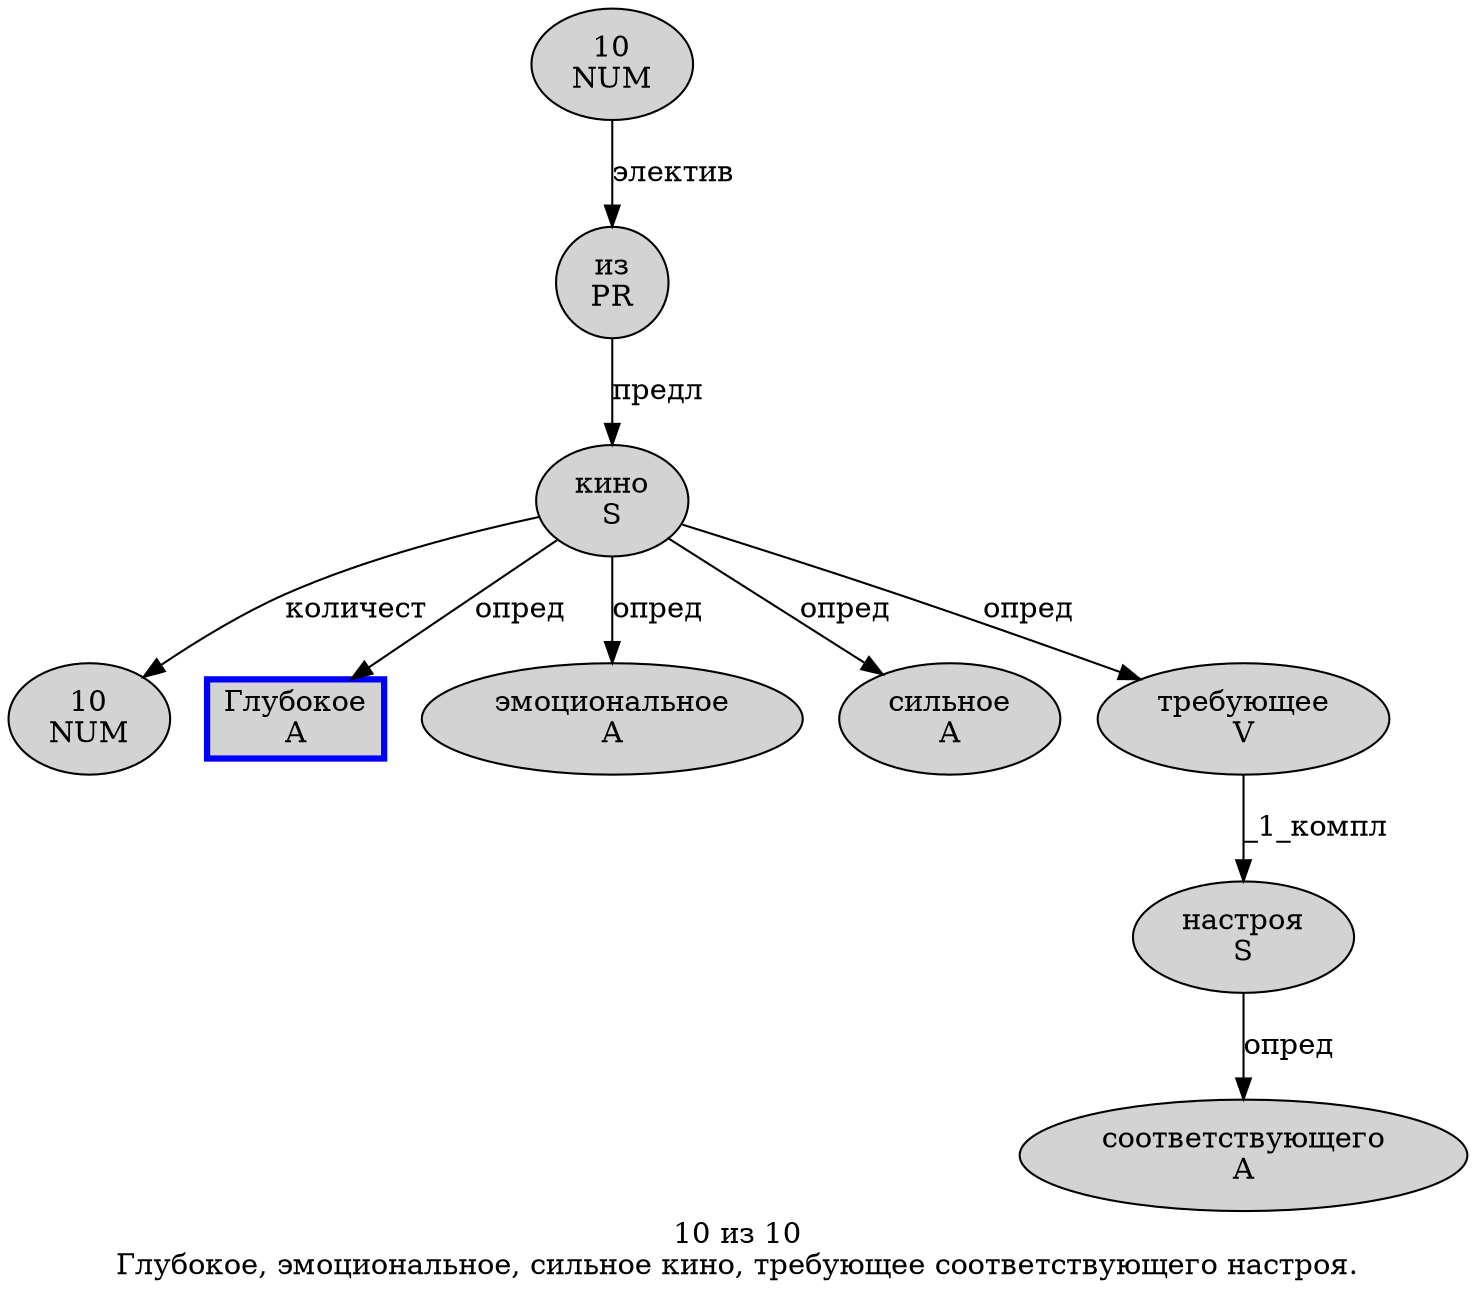 digraph SENTENCE_1958 {
	graph [label="10 из 10
Глубокое, эмоциональное, сильное кино, требующее соответствующего настроя."]
	node [style=filled]
		0 [label="10
NUM" color="" fillcolor=lightgray penwidth=1 shape=ellipse]
		1 [label="из
PR" color="" fillcolor=lightgray penwidth=1 shape=ellipse]
		2 [label="10
NUM" color="" fillcolor=lightgray penwidth=1 shape=ellipse]
		3 [label="Глубокое
A" color=blue fillcolor=lightgray penwidth=3 shape=box]
		5 [label="эмоциональное
A" color="" fillcolor=lightgray penwidth=1 shape=ellipse]
		7 [label="сильное
A" color="" fillcolor=lightgray penwidth=1 shape=ellipse]
		8 [label="кино
S" color="" fillcolor=lightgray penwidth=1 shape=ellipse]
		10 [label="требующее
V" color="" fillcolor=lightgray penwidth=1 shape=ellipse]
		11 [label="соответствующего
A" color="" fillcolor=lightgray penwidth=1 shape=ellipse]
		12 [label="настроя
S" color="" fillcolor=lightgray penwidth=1 shape=ellipse]
			0 -> 1 [label="электив"]
			8 -> 2 [label="количест"]
			8 -> 3 [label="опред"]
			8 -> 5 [label="опред"]
			8 -> 7 [label="опред"]
			8 -> 10 [label="опред"]
			12 -> 11 [label="опред"]
			10 -> 12 [label="_1_компл"]
			1 -> 8 [label="предл"]
}
